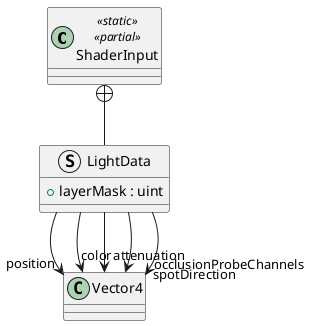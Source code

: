 @startuml
class ShaderInput <<static>> <<partial>> {
}
struct LightData {
    + layerMask : uint
}
ShaderInput +-- LightData
LightData --> "position" Vector4
LightData --> "color" Vector4
LightData --> "attenuation" Vector4
LightData --> "spotDirection" Vector4
LightData --> "occlusionProbeChannels" Vector4
@enduml

